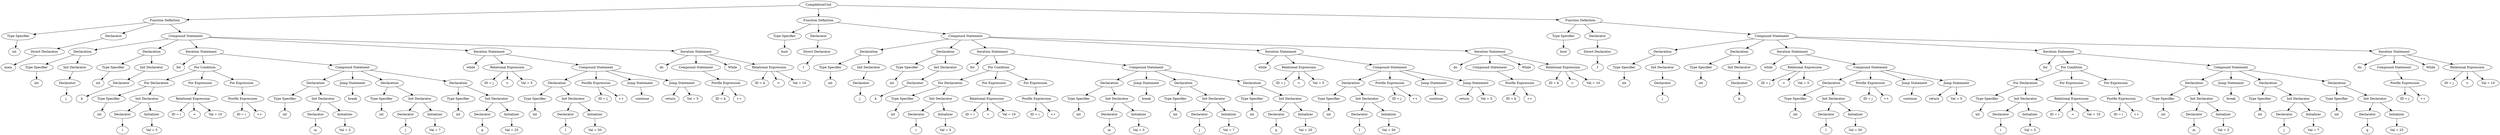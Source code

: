 digraph G {
		Q0[label="CompilationUnit"];
		Q0 -> Q1
		Q1[label="Function Definition"];
		Q1 -> Q2
		Q2[label="Type Specifier"];
		Q2 -> Q3
		Q3[label="int"];
		Q1 -> Q4
		Q4[label="Declarator"];
		Q4 -> Q5
		Q5[label="Direct Declarator"];
		Q5 -> Q6
		Q6[label="main"];
		Q1 -> Q7
		Q7[label="Compound Statement"];
		Q7 -> Q8
		Q8[label="Declaration"];
		Q8 -> Q9
		Q9[label="Type Specifier"];
		Q9 -> Q10
		Q10[label="int"];
		Q8 -> Q11
		Q11[label="Init Declarator"];
		Q11 -> Q12
		Q12[label="Declarator"];
		Q12 -> Q13
		Q13[label="j"];
		Q7 -> Q14
		Q14[label="Declaration"];
		Q14 -> Q15
		Q15[label="Type Specifier"];
		Q15 -> Q16
		Q16[label="int"];
		Q14 -> Q17
		Q17[label="Init Declarator"];
		Q17 -> Q18
		Q18[label="Declarator"];
		Q18 -> Q19
		Q19[label="k"];
		Q7 -> Q20
		Q20[label="Iteration Statement"];
		Q20 -> Q21
		Q21[label="for"];
		Q20 -> Q22
		Q22[label="For Condition"];
		Q22 -> Q23
		Q23[label="For Declaration"];
		Q23 -> Q24
		Q24[label="Type Specifier"];
		Q24 -> Q25
		Q25[label="int"];
		Q23 -> Q26
		Q26[label="Init Declarator"];
		Q26 -> Q27
		Q27[label="Declarator"];
		Q27 -> Q28
		Q28[label="i"];
		Q26 -> Q29
		Q29[label="Initializer"];
		Q29 -> Q30
		Q30[label="Val = 5"];
		Q22 -> Q31
		Q31[label="For Expression"];
		Q31 -> Q32
		Q32[label="Relational Expression"];
		Q32 -> Q33
		Q33[label="ID = i"];
		Q32 -> Q34
		Q34[label="<"];
		Q32 -> Q35
		Q35[label="Val = 10"];
		Q22 -> Q36
		Q36[label="For Expression"];
		Q36 -> Q37
		Q37[label="Postfix Expression"];
		Q37 -> Q38
		Q38[label="ID = i"];
		Q37 -> Q39
		Q39[label="++"];
		Q20 -> Q40
		Q40[label="Compound Statement"];
		Q40 -> Q41
		Q41[label="Declaration"];
		Q41 -> Q42
		Q42[label="Type Specifier"];
		Q42 -> Q43
		Q43[label="int"];
		Q41 -> Q44
		Q44[label="Init Declarator"];
		Q44 -> Q45
		Q45[label="Declarator"];
		Q45 -> Q46
		Q46[label="m"];
		Q44 -> Q47
		Q47[label="Initializer"];
		Q47 -> Q48
		Q48[label="Val = 3"];
		Q40 -> Q49
		Q49[label="Jump Statement"];
		Q49 -> Q50
		Q50[label="break"];
		Q40 -> Q51
		Q51[label="Declaration"];
		Q51 -> Q52
		Q52[label="Type Specifier"];
		Q52 -> Q53
		Q53[label="int"];
		Q51 -> Q54
		Q54[label="Init Declarator"];
		Q54 -> Q55
		Q55[label="Declarator"];
		Q55 -> Q56
		Q56[label="j"];
		Q54 -> Q57
		Q57[label="Initializer"];
		Q57 -> Q58
		Q58[label="Val = 7"];
		Q40 -> Q59
		Q59[label="Declaration"];
		Q59 -> Q60
		Q60[label="Type Specifier"];
		Q60 -> Q61
		Q61[label="int"];
		Q59 -> Q62
		Q62[label="Init Declarator"];
		Q62 -> Q63
		Q63[label="Declarator"];
		Q63 -> Q64
		Q64[label="q"];
		Q62 -> Q65
		Q65[label="Initializer"];
		Q65 -> Q66
		Q66[label="Val = 25"];
		Q7 -> Q67
		Q67[label="Iteration Statement"];
		Q67 -> Q68
		Q68[label="while"];
		Q67 -> Q69
		Q69[label="Relational Expression"];
		Q69 -> Q70
		Q70[label="ID = j"];
		Q69 -> Q71
		Q71[label="<"];
		Q69 -> Q72
		Q72[label="Val = 5"];
		Q67 -> Q73
		Q73[label="Compound Statement"];
		Q73 -> Q74
		Q74[label="Declaration"];
		Q74 -> Q75
		Q75[label="Type Specifier"];
		Q75 -> Q76
		Q76[label="int"];
		Q74 -> Q77
		Q77[label="Init Declarator"];
		Q77 -> Q78
		Q78[label="Declarator"];
		Q78 -> Q79
		Q79[label="l"];
		Q77 -> Q80
		Q80[label="Initializer"];
		Q80 -> Q81
		Q81[label="Val = 50"];
		Q73 -> Q82
		Q82[label="Postfix Expression"];
		Q82 -> Q83
		Q83[label="ID = j"];
		Q82 -> Q84
		Q84[label="++"];
		Q73 -> Q85
		Q85[label="Jump Statement"];
		Q85 -> Q86
		Q86[label="continue"];
		Q73 -> Q87
		Q87[label="Jump Statement"];
		Q87 -> Q88
		Q88[label="return"];
		Q87 -> Q89
		Q89[label="Val = 5"];
		Q7 -> Q90
		Q90[label="Iteration Statement"];
		Q90 -> Q91
		Q91[label="do"];
		Q90 -> Q92
		Q92[label="Compound Statement"];
		Q92 -> Q93
		Q93[label="Postfix Expression"];
		Q93 -> Q94
		Q94[label="ID = k"];
		Q93 -> Q95
		Q95[label="++"];
		Q90 -> Q96
		Q96[label="While"];
		Q90 -> Q97
		Q97[label="Relational Expression"];
		Q97 -> Q98
		Q98[label="ID = k"];
		Q97 -> Q99
		Q99[label="<"];
		Q97 -> Q100
		Q100[label="Val = 10"];
		Q0 -> Q101
		Q101[label="Function Definition"];
		Q101 -> Q102
		Q102[label="Type Specifier"];
		Q102 -> Q103
		Q103[label="bool"];
		Q101 -> Q104
		Q104[label="Declarator"];
		Q104 -> Q105
		Q105[label="Direct Declarator"];
		Q105 -> Q106
		Q106[label="t"];
		Q101 -> Q107
		Q107[label="Compound Statement"];
		Q107 -> Q108
		Q108[label="Declaration"];
		Q108 -> Q109
		Q109[label="Type Specifier"];
		Q109 -> Q110
		Q110[label="int"];
		Q108 -> Q111
		Q111[label="Init Declarator"];
		Q111 -> Q112
		Q112[label="Declarator"];
		Q112 -> Q113
		Q113[label="j"];
		Q107 -> Q114
		Q114[label="Declaration"];
		Q114 -> Q115
		Q115[label="Type Specifier"];
		Q115 -> Q116
		Q116[label="int"];
		Q114 -> Q117
		Q117[label="Init Declarator"];
		Q117 -> Q118
		Q118[label="Declarator"];
		Q118 -> Q119
		Q119[label="k"];
		Q107 -> Q120
		Q120[label="Iteration Statement"];
		Q120 -> Q121
		Q121[label="for"];
		Q120 -> Q122
		Q122[label="For Condition"];
		Q122 -> Q123
		Q123[label="For Declaration"];
		Q123 -> Q124
		Q124[label="Type Specifier"];
		Q124 -> Q125
		Q125[label="int"];
		Q123 -> Q126
		Q126[label="Init Declarator"];
		Q126 -> Q127
		Q127[label="Declarator"];
		Q127 -> Q128
		Q128[label="i"];
		Q126 -> Q129
		Q129[label="Initializer"];
		Q129 -> Q130
		Q130[label="Val = 5"];
		Q122 -> Q131
		Q131[label="For Expression"];
		Q131 -> Q132
		Q132[label="Relational Expression"];
		Q132 -> Q133
		Q133[label="ID = i"];
		Q132 -> Q134
		Q134[label="<"];
		Q132 -> Q135
		Q135[label="Val = 10"];
		Q122 -> Q136
		Q136[label="For Expression"];
		Q136 -> Q137
		Q137[label="Postfix Expression"];
		Q137 -> Q138
		Q138[label="ID = i"];
		Q137 -> Q139
		Q139[label="++"];
		Q120 -> Q140
		Q140[label="Compound Statement"];
		Q140 -> Q141
		Q141[label="Declaration"];
		Q141 -> Q142
		Q142[label="Type Specifier"];
		Q142 -> Q143
		Q143[label="int"];
		Q141 -> Q144
		Q144[label="Init Declarator"];
		Q144 -> Q145
		Q145[label="Declarator"];
		Q145 -> Q146
		Q146[label="m"];
		Q144 -> Q147
		Q147[label="Initializer"];
		Q147 -> Q148
		Q148[label="Val = 3"];
		Q140 -> Q149
		Q149[label="Jump Statement"];
		Q149 -> Q150
		Q150[label="break"];
		Q140 -> Q151
		Q151[label="Declaration"];
		Q151 -> Q152
		Q152[label="Type Specifier"];
		Q152 -> Q153
		Q153[label="int"];
		Q151 -> Q154
		Q154[label="Init Declarator"];
		Q154 -> Q155
		Q155[label="Declarator"];
		Q155 -> Q156
		Q156[label="j"];
		Q154 -> Q157
		Q157[label="Initializer"];
		Q157 -> Q158
		Q158[label="Val = 7"];
		Q140 -> Q159
		Q159[label="Declaration"];
		Q159 -> Q160
		Q160[label="Type Specifier"];
		Q160 -> Q161
		Q161[label="int"];
		Q159 -> Q162
		Q162[label="Init Declarator"];
		Q162 -> Q163
		Q163[label="Declarator"];
		Q163 -> Q164
		Q164[label="q"];
		Q162 -> Q165
		Q165[label="Initializer"];
		Q165 -> Q166
		Q166[label="Val = 25"];
		Q107 -> Q167
		Q167[label="Iteration Statement"];
		Q167 -> Q168
		Q168[label="while"];
		Q167 -> Q169
		Q169[label="Relational Expression"];
		Q169 -> Q170
		Q170[label="ID = j"];
		Q169 -> Q171
		Q171[label="<"];
		Q169 -> Q172
		Q172[label="Val = 5"];
		Q167 -> Q173
		Q173[label="Compound Statement"];
		Q173 -> Q174
		Q174[label="Declaration"];
		Q174 -> Q175
		Q175[label="Type Specifier"];
		Q175 -> Q176
		Q176[label="int"];
		Q174 -> Q177
		Q177[label="Init Declarator"];
		Q177 -> Q178
		Q178[label="Declarator"];
		Q178 -> Q179
		Q179[label="l"];
		Q177 -> Q180
		Q180[label="Initializer"];
		Q180 -> Q181
		Q181[label="Val = 50"];
		Q173 -> Q182
		Q182[label="Postfix Expression"];
		Q182 -> Q183
		Q183[label="ID = j"];
		Q182 -> Q184
		Q184[label="++"];
		Q173 -> Q185
		Q185[label="Jump Statement"];
		Q185 -> Q186
		Q186[label="continue"];
		Q173 -> Q187
		Q187[label="Jump Statement"];
		Q187 -> Q188
		Q188[label="return"];
		Q187 -> Q189
		Q189[label="Val = 5"];
		Q107 -> Q190
		Q190[label="Iteration Statement"];
		Q190 -> Q191
		Q191[label="do"];
		Q190 -> Q192
		Q192[label="Compound Statement"];
		Q192 -> Q193
		Q193[label="Postfix Expression"];
		Q193 -> Q194
		Q194[label="ID = k"];
		Q193 -> Q195
		Q195[label="++"];
		Q190 -> Q196
		Q196[label="While"];
		Q190 -> Q197
		Q197[label="Relational Expression"];
		Q197 -> Q198
		Q198[label="ID = k"];
		Q197 -> Q199
		Q199[label="<"];
		Q197 -> Q200
		Q200[label="Val = 10"];
		Q0 -> Q201
		Q201[label="Function Definition"];
		Q201 -> Q202
		Q202[label="Type Specifier"];
		Q202 -> Q203
		Q203[label="bool"];
		Q201 -> Q204
		Q204[label="Declarator"];
		Q204 -> Q205
		Q205[label="Direct Declarator"];
		Q205 -> Q206
		Q206[label="f"];
		Q201 -> Q207
		Q207[label="Compound Statement"];
		Q207 -> Q208
		Q208[label="Declaration"];
		Q208 -> Q209
		Q209[label="Type Specifier"];
		Q209 -> Q210
		Q210[label="int"];
		Q208 -> Q211
		Q211[label="Init Declarator"];
		Q211 -> Q212
		Q212[label="Declarator"];
		Q212 -> Q213
		Q213[label="j"];
		Q207 -> Q214
		Q214[label="Declaration"];
		Q214 -> Q215
		Q215[label="Type Specifier"];
		Q215 -> Q216
		Q216[label="int"];
		Q214 -> Q217
		Q217[label="Init Declarator"];
		Q217 -> Q218
		Q218[label="Declarator"];
		Q218 -> Q219
		Q219[label="k"];
		Q207 -> Q220
		Q220[label="Iteration Statement"];
		Q220 -> Q221
		Q221[label="while"];
		Q220 -> Q222
		Q222[label="Relational Expression"];
		Q222 -> Q223
		Q223[label="ID = j"];
		Q222 -> Q224
		Q224[label="<"];
		Q222 -> Q225
		Q225[label="Val = 5"];
		Q220 -> Q226
		Q226[label="Compound Statement"];
		Q226 -> Q227
		Q227[label="Declaration"];
		Q227 -> Q228
		Q228[label="Type Specifier"];
		Q228 -> Q229
		Q229[label="int"];
		Q227 -> Q230
		Q230[label="Init Declarator"];
		Q230 -> Q231
		Q231[label="Declarator"];
		Q231 -> Q232
		Q232[label="l"];
		Q230 -> Q233
		Q233[label="Initializer"];
		Q233 -> Q234
		Q234[label="Val = 50"];
		Q226 -> Q235
		Q235[label="Postfix Expression"];
		Q235 -> Q236
		Q236[label="ID = j"];
		Q235 -> Q237
		Q237[label="++"];
		Q226 -> Q238
		Q238[label="Jump Statement"];
		Q238 -> Q239
		Q239[label="continue"];
		Q226 -> Q240
		Q240[label="Jump Statement"];
		Q240 -> Q241
		Q241[label="return"];
		Q240 -> Q242
		Q242[label="Val = 5"];
		Q207 -> Q243
		Q243[label="Iteration Statement"];
		Q243 -> Q244
		Q244[label="for"];
		Q243 -> Q245
		Q245[label="For Condition"];
		Q245 -> Q246
		Q246[label="For Declaration"];
		Q246 -> Q247
		Q247[label="Type Specifier"];
		Q247 -> Q248
		Q248[label="int"];
		Q246 -> Q249
		Q249[label="Init Declarator"];
		Q249 -> Q250
		Q250[label="Declarator"];
		Q250 -> Q251
		Q251[label="i"];
		Q249 -> Q252
		Q252[label="Initializer"];
		Q252 -> Q253
		Q253[label="Val = 5"];
		Q245 -> Q254
		Q254[label="For Expression"];
		Q254 -> Q255
		Q255[label="Relational Expression"];
		Q255 -> Q256
		Q256[label="ID = i"];
		Q255 -> Q257
		Q257[label="<"];
		Q255 -> Q258
		Q258[label="Val = 10"];
		Q245 -> Q259
		Q259[label="For Expression"];
		Q259 -> Q260
		Q260[label="Postfix Expression"];
		Q260 -> Q261
		Q261[label="ID = i"];
		Q260 -> Q262
		Q262[label="++"];
		Q243 -> Q263
		Q263[label="Compound Statement"];
		Q263 -> Q264
		Q264[label="Declaration"];
		Q264 -> Q265
		Q265[label="Type Specifier"];
		Q265 -> Q266
		Q266[label="int"];
		Q264 -> Q267
		Q267[label="Init Declarator"];
		Q267 -> Q268
		Q268[label="Declarator"];
		Q268 -> Q269
		Q269[label="m"];
		Q267 -> Q270
		Q270[label="Initializer"];
		Q270 -> Q271
		Q271[label="Val = 3"];
		Q263 -> Q272
		Q272[label="Jump Statement"];
		Q272 -> Q273
		Q273[label="break"];
		Q263 -> Q274
		Q274[label="Declaration"];
		Q274 -> Q275
		Q275[label="Type Specifier"];
		Q275 -> Q276
		Q276[label="int"];
		Q274 -> Q277
		Q277[label="Init Declarator"];
		Q277 -> Q278
		Q278[label="Declarator"];
		Q278 -> Q279
		Q279[label="j"];
		Q277 -> Q280
		Q280[label="Initializer"];
		Q280 -> Q281
		Q281[label="Val = 7"];
		Q263 -> Q282
		Q282[label="Declaration"];
		Q282 -> Q283
		Q283[label="Type Specifier"];
		Q283 -> Q284
		Q284[label="int"];
		Q282 -> Q285
		Q285[label="Init Declarator"];
		Q285 -> Q286
		Q286[label="Declarator"];
		Q286 -> Q287
		Q287[label="q"];
		Q285 -> Q288
		Q288[label="Initializer"];
		Q288 -> Q289
		Q289[label="Val = 25"];
		Q207 -> Q290
		Q290[label="Iteration Statement"];
		Q290 -> Q291
		Q291[label="do"];
		Q290 -> Q292
		Q292[label="Compound Statement"];
		Q292 -> Q293
		Q293[label="Postfix Expression"];
		Q293 -> Q294
		Q294[label="ID = j"];
		Q293 -> Q295
		Q295[label="++"];
		Q290 -> Q296
		Q296[label="While"];
		Q290 -> Q297
		Q297[label="Relational Expression"];
		Q297 -> Q298
		Q298[label="ID = j"];
		Q297 -> Q299
		Q299[label="<"];
		Q297 -> Q300
		Q300[label="Val = 10"];
		
}